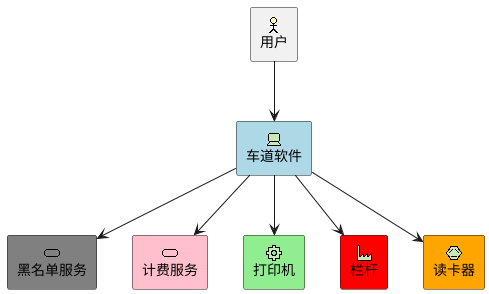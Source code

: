 @startuml mtc


archimate  "用户" as user <<business-actor>>

archimate  #LightBlue "车道软件" as mtc <<technology-device>>
archimate  #grey  "黑名单服务" as blservice <<service>>
archimate  #pink  "计费服务" as biservice <<service>>

archimate #lightgreen "打印机"  as printer <<physical-equipment>>
archimate #red "栏杆"  as brake <<physical-facility>>
archimate #orange "读卡器"  as reader <<physical-material>>


user -down-> mtc
mtc -down-> printer
mtc -down-> reader
mtc -down-> brake
mtc -down-> blservice
mtc -down-> biservice

@enduml